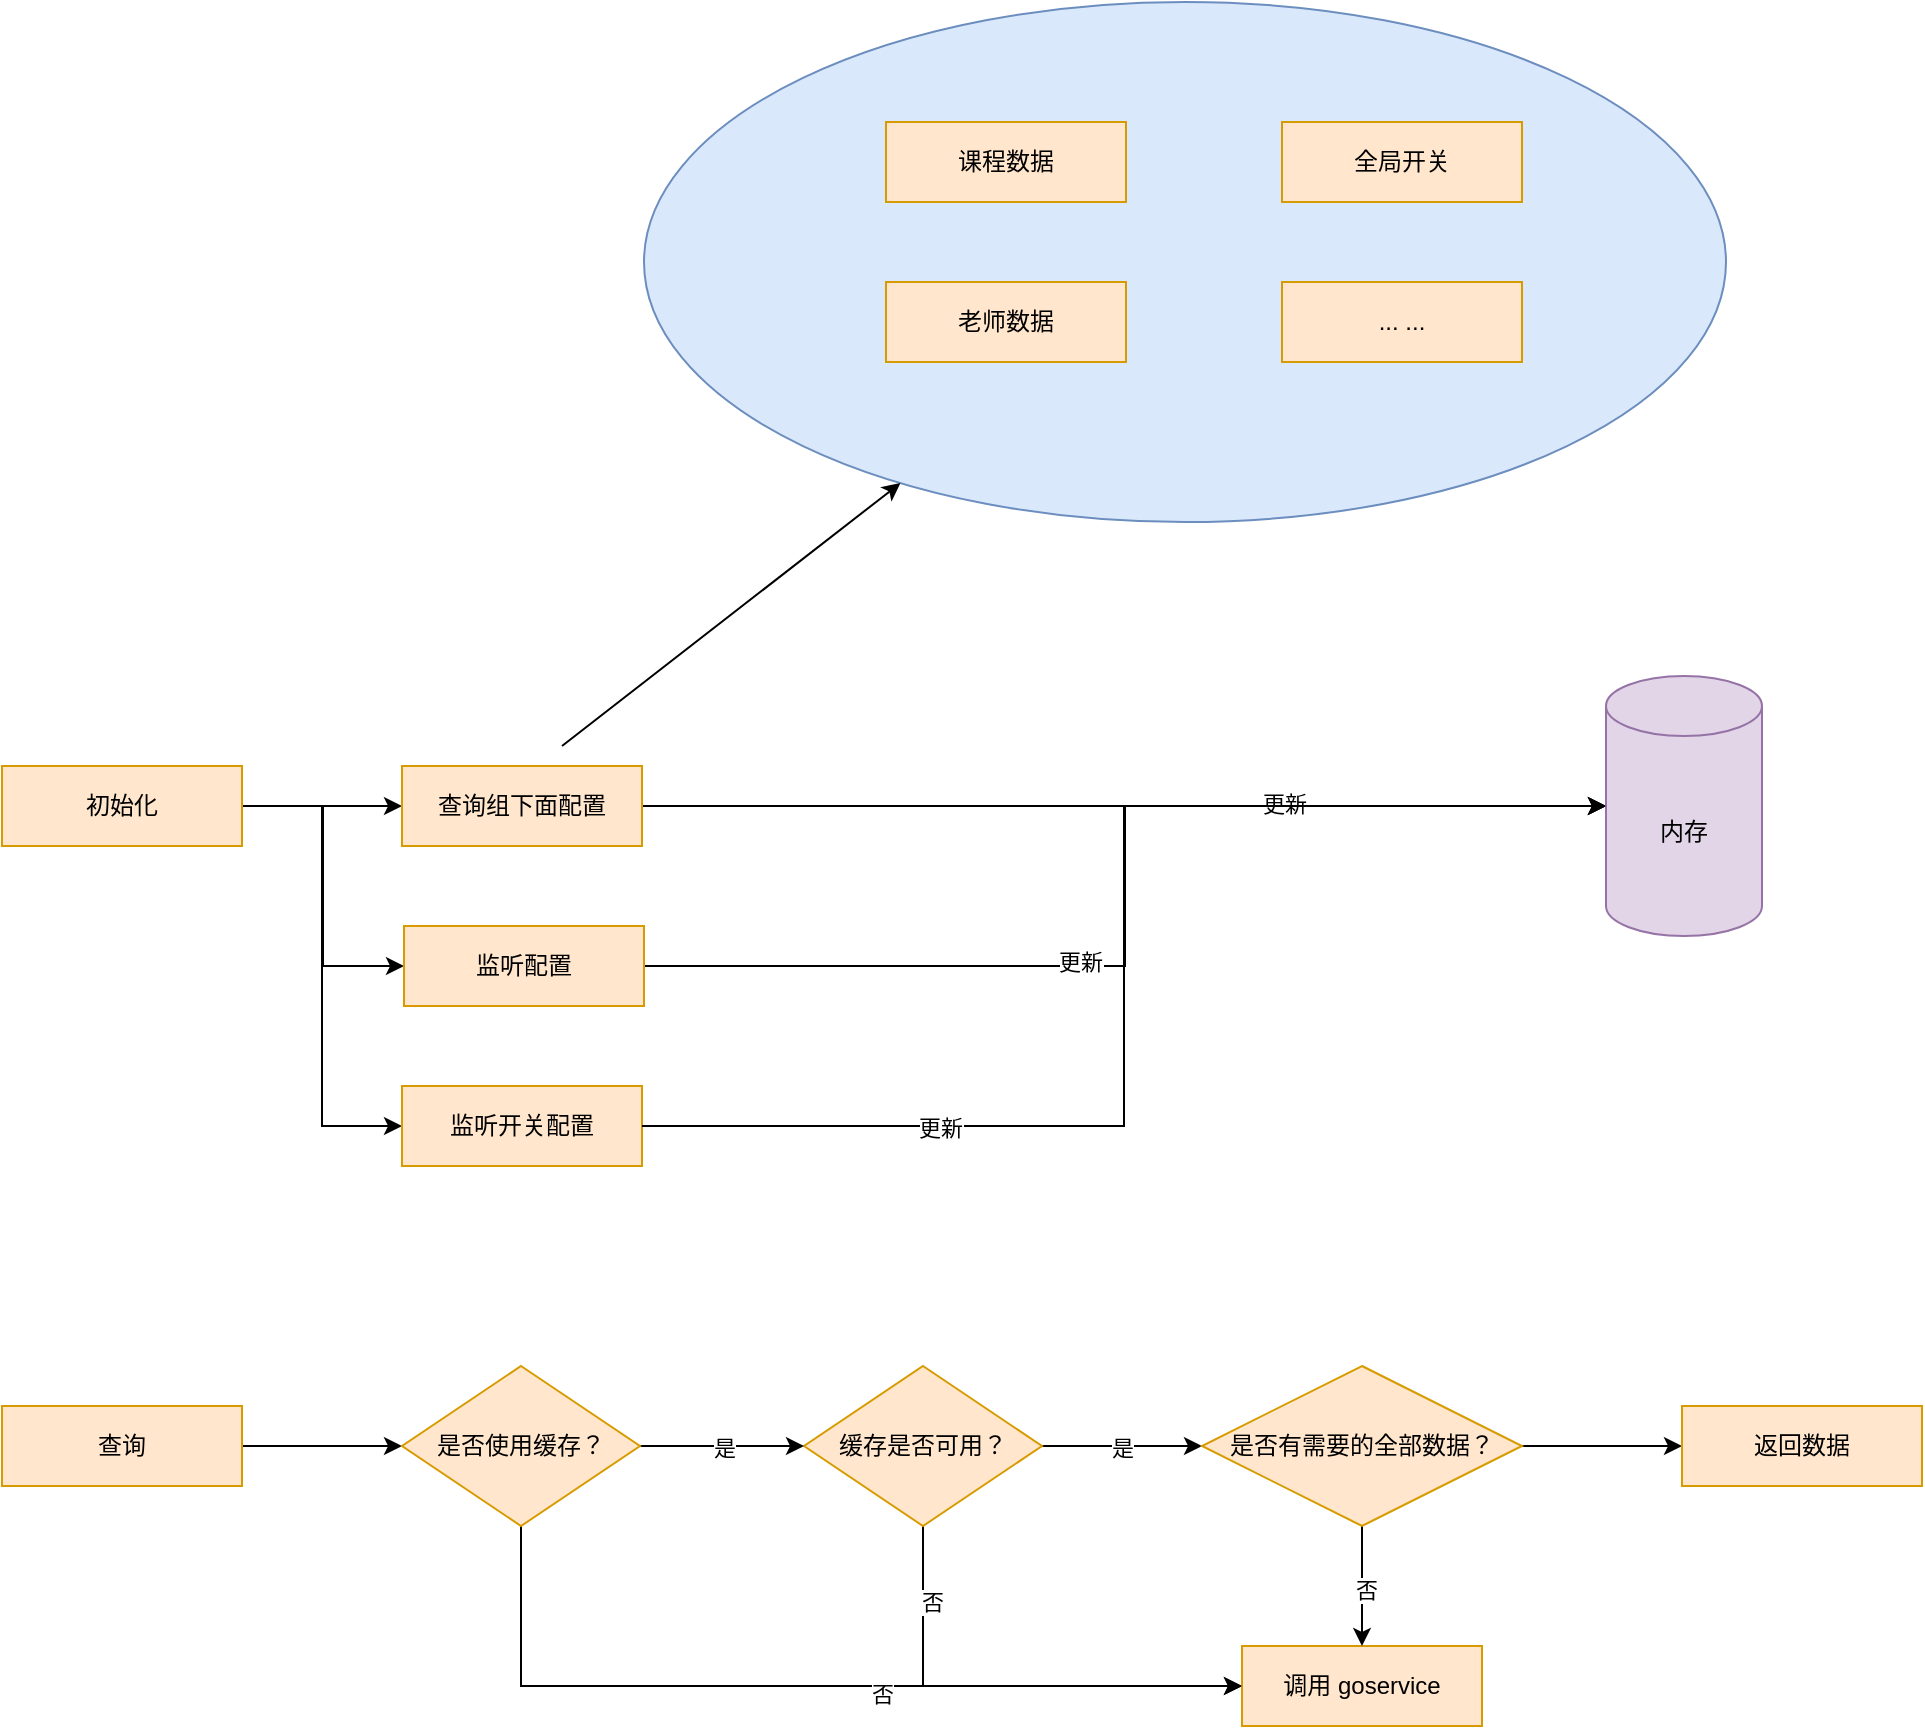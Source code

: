 <mxfile version="24.6.5" type="github">
  <diagram name="第 1 页" id="xVYTRwdiuQrqn9ASIhLq">
    <mxGraphModel dx="1313" dy="746" grid="1" gridSize="10" guides="1" tooltips="1" connect="1" arrows="1" fold="1" page="1" pageScale="1" pageWidth="1600" pageHeight="1200" math="0" shadow="0">
      <root>
        <mxCell id="0" />
        <mxCell id="1" parent="0" />
        <mxCell id="tHjF0LQ6cNOkUVxBTCU_-11" value="" style="ellipse;whiteSpace=wrap;html=1;fillColor=#dae8fc;strokeColor=#6c8ebf;" vertex="1" parent="1">
          <mxGeometry x="401" y="138" width="541" height="260" as="geometry" />
        </mxCell>
        <mxCell id="tHjF0LQ6cNOkUVxBTCU_-15" style="edgeStyle=orthogonalEdgeStyle;rounded=0;orthogonalLoop=1;jettySize=auto;html=1;exitX=1;exitY=0.5;exitDx=0;exitDy=0;" edge="1" parent="1" source="tHjF0LQ6cNOkUVxBTCU_-1" target="tHjF0LQ6cNOkUVxBTCU_-12">
          <mxGeometry relative="1" as="geometry" />
        </mxCell>
        <mxCell id="tHjF0LQ6cNOkUVxBTCU_-24" style="edgeStyle=orthogonalEdgeStyle;rounded=0;orthogonalLoop=1;jettySize=auto;html=1;exitX=1;exitY=0.5;exitDx=0;exitDy=0;entryX=0;entryY=0.5;entryDx=0;entryDy=0;" edge="1" parent="1" source="tHjF0LQ6cNOkUVxBTCU_-1" target="tHjF0LQ6cNOkUVxBTCU_-13">
          <mxGeometry relative="1" as="geometry" />
        </mxCell>
        <mxCell id="tHjF0LQ6cNOkUVxBTCU_-25" style="edgeStyle=orthogonalEdgeStyle;rounded=0;orthogonalLoop=1;jettySize=auto;html=1;exitX=1;exitY=0.5;exitDx=0;exitDy=0;entryX=0;entryY=0.5;entryDx=0;entryDy=0;" edge="1" parent="1" source="tHjF0LQ6cNOkUVxBTCU_-1" target="tHjF0LQ6cNOkUVxBTCU_-14">
          <mxGeometry relative="1" as="geometry" />
        </mxCell>
        <mxCell id="tHjF0LQ6cNOkUVxBTCU_-1" value="初始化" style="rounded=0;whiteSpace=wrap;html=1;fillColor=#ffe6cc;strokeColor=#d79b00;" vertex="1" parent="1">
          <mxGeometry x="80" y="520" width="120" height="40" as="geometry" />
        </mxCell>
        <mxCell id="tHjF0LQ6cNOkUVxBTCU_-6" value="课程数据" style="rounded=0;whiteSpace=wrap;html=1;fillColor=#ffe6cc;strokeColor=#d79b00;" vertex="1" parent="1">
          <mxGeometry x="522" y="198" width="120" height="40" as="geometry" />
        </mxCell>
        <mxCell id="tHjF0LQ6cNOkUVxBTCU_-7" value="老师数据" style="rounded=0;whiteSpace=wrap;html=1;fillColor=#ffe6cc;strokeColor=#d79b00;" vertex="1" parent="1">
          <mxGeometry x="522" y="278" width="120" height="40" as="geometry" />
        </mxCell>
        <mxCell id="tHjF0LQ6cNOkUVxBTCU_-9" value="... ..." style="rounded=0;whiteSpace=wrap;html=1;fillColor=#ffe6cc;strokeColor=#d79b00;" vertex="1" parent="1">
          <mxGeometry x="720" y="278" width="120" height="40" as="geometry" />
        </mxCell>
        <mxCell id="tHjF0LQ6cNOkUVxBTCU_-22" style="edgeStyle=orthogonalEdgeStyle;rounded=0;orthogonalLoop=1;jettySize=auto;html=1;exitX=1;exitY=0.5;exitDx=0;exitDy=0;" edge="1" parent="1" source="tHjF0LQ6cNOkUVxBTCU_-12" target="tHjF0LQ6cNOkUVxBTCU_-20">
          <mxGeometry relative="1" as="geometry" />
        </mxCell>
        <mxCell id="tHjF0LQ6cNOkUVxBTCU_-23" value="更新" style="edgeLabel;html=1;align=center;verticalAlign=middle;resizable=0;points=[];" vertex="1" connectable="0" parent="tHjF0LQ6cNOkUVxBTCU_-22">
          <mxGeometry x="0.332" y="1" relative="1" as="geometry">
            <mxPoint as="offset" />
          </mxGeometry>
        </mxCell>
        <mxCell id="tHjF0LQ6cNOkUVxBTCU_-12" value="查询组下面配置" style="rounded=0;whiteSpace=wrap;html=1;fillColor=#ffe6cc;strokeColor=#d79b00;" vertex="1" parent="1">
          <mxGeometry x="280" y="520" width="120" height="40" as="geometry" />
        </mxCell>
        <mxCell id="tHjF0LQ6cNOkUVxBTCU_-26" style="edgeStyle=orthogonalEdgeStyle;rounded=0;orthogonalLoop=1;jettySize=auto;html=1;exitX=1;exitY=0.5;exitDx=0;exitDy=0;" edge="1" parent="1" source="tHjF0LQ6cNOkUVxBTCU_-13" target="tHjF0LQ6cNOkUVxBTCU_-20">
          <mxGeometry relative="1" as="geometry" />
        </mxCell>
        <mxCell id="tHjF0LQ6cNOkUVxBTCU_-27" value="更新" style="edgeLabel;html=1;align=center;verticalAlign=middle;resizable=0;points=[];" vertex="1" connectable="0" parent="tHjF0LQ6cNOkUVxBTCU_-26">
          <mxGeometry x="-0.223" y="2" relative="1" as="geometry">
            <mxPoint as="offset" />
          </mxGeometry>
        </mxCell>
        <mxCell id="tHjF0LQ6cNOkUVxBTCU_-13" value="监听配置" style="rounded=0;whiteSpace=wrap;html=1;fillColor=#ffe6cc;strokeColor=#d79b00;" vertex="1" parent="1">
          <mxGeometry x="281" y="600" width="120" height="40" as="geometry" />
        </mxCell>
        <mxCell id="tHjF0LQ6cNOkUVxBTCU_-14" value="监听开关配置" style="rounded=0;whiteSpace=wrap;html=1;fillColor=#ffe6cc;strokeColor=#d79b00;" vertex="1" parent="1">
          <mxGeometry x="280" y="680" width="120" height="40" as="geometry" />
        </mxCell>
        <mxCell id="tHjF0LQ6cNOkUVxBTCU_-20" value="内存" style="shape=cylinder3;whiteSpace=wrap;html=1;boundedLbl=1;backgroundOutline=1;size=15;fillColor=#e1d5e7;strokeColor=#9673a6;" vertex="1" parent="1">
          <mxGeometry x="882" y="475" width="78" height="130" as="geometry" />
        </mxCell>
        <mxCell id="tHjF0LQ6cNOkUVxBTCU_-28" style="edgeStyle=orthogonalEdgeStyle;rounded=0;orthogonalLoop=1;jettySize=auto;html=1;exitX=1;exitY=0.5;exitDx=0;exitDy=0;entryX=0;entryY=0.5;entryDx=0;entryDy=0;entryPerimeter=0;" edge="1" parent="1" source="tHjF0LQ6cNOkUVxBTCU_-14" target="tHjF0LQ6cNOkUVxBTCU_-20">
          <mxGeometry relative="1" as="geometry" />
        </mxCell>
        <mxCell id="tHjF0LQ6cNOkUVxBTCU_-29" value="更新" style="edgeLabel;html=1;align=center;verticalAlign=middle;resizable=0;points=[];" vertex="1" connectable="0" parent="tHjF0LQ6cNOkUVxBTCU_-28">
          <mxGeometry x="-0.536" y="-1" relative="1" as="geometry">
            <mxPoint as="offset" />
          </mxGeometry>
        </mxCell>
        <mxCell id="tHjF0LQ6cNOkUVxBTCU_-30" value="全局开关" style="rounded=0;whiteSpace=wrap;html=1;fillColor=#ffe6cc;strokeColor=#d79b00;" vertex="1" parent="1">
          <mxGeometry x="720" y="198" width="120" height="40" as="geometry" />
        </mxCell>
        <mxCell id="tHjF0LQ6cNOkUVxBTCU_-44" style="edgeStyle=orthogonalEdgeStyle;rounded=0;orthogonalLoop=1;jettySize=auto;html=1;exitX=1;exitY=0.5;exitDx=0;exitDy=0;" edge="1" parent="1" source="tHjF0LQ6cNOkUVxBTCU_-31" target="tHjF0LQ6cNOkUVxBTCU_-42">
          <mxGeometry relative="1" as="geometry" />
        </mxCell>
        <mxCell id="tHjF0LQ6cNOkUVxBTCU_-31" value="查询" style="rounded=0;whiteSpace=wrap;html=1;fillColor=#ffe6cc;strokeColor=#d79b00;" vertex="1" parent="1">
          <mxGeometry x="80" y="840" width="120" height="40" as="geometry" />
        </mxCell>
        <mxCell id="tHjF0LQ6cNOkUVxBTCU_-32" value="" style="endArrow=classic;html=1;rounded=0;" edge="1" parent="1" target="tHjF0LQ6cNOkUVxBTCU_-11">
          <mxGeometry width="50" height="50" relative="1" as="geometry">
            <mxPoint x="360" y="510" as="sourcePoint" />
            <mxPoint x="430" y="410" as="targetPoint" />
          </mxGeometry>
        </mxCell>
        <mxCell id="tHjF0LQ6cNOkUVxBTCU_-40" style="edgeStyle=orthogonalEdgeStyle;rounded=0;orthogonalLoop=1;jettySize=auto;html=1;exitX=1;exitY=0.5;exitDx=0;exitDy=0;entryX=0;entryY=0.5;entryDx=0;entryDy=0;" edge="1" parent="1" source="tHjF0LQ6cNOkUVxBTCU_-33" target="tHjF0LQ6cNOkUVxBTCU_-39">
          <mxGeometry relative="1" as="geometry" />
        </mxCell>
        <mxCell id="tHjF0LQ6cNOkUVxBTCU_-41" value="是" style="edgeLabel;html=1;align=center;verticalAlign=middle;resizable=0;points=[];" vertex="1" connectable="0" parent="tHjF0LQ6cNOkUVxBTCU_-40">
          <mxGeometry y="-1" relative="1" as="geometry">
            <mxPoint as="offset" />
          </mxGeometry>
        </mxCell>
        <mxCell id="tHjF0LQ6cNOkUVxBTCU_-54" style="edgeStyle=orthogonalEdgeStyle;rounded=0;orthogonalLoop=1;jettySize=auto;html=1;exitX=0.5;exitY=1;exitDx=0;exitDy=0;entryX=0;entryY=0.5;entryDx=0;entryDy=0;" edge="1" parent="1" source="tHjF0LQ6cNOkUVxBTCU_-33" target="tHjF0LQ6cNOkUVxBTCU_-36">
          <mxGeometry relative="1" as="geometry" />
        </mxCell>
        <mxCell id="tHjF0LQ6cNOkUVxBTCU_-55" value="否" style="edgeLabel;html=1;align=center;verticalAlign=middle;resizable=0;points=[];" vertex="1" connectable="0" parent="tHjF0LQ6cNOkUVxBTCU_-54">
          <mxGeometry x="-0.683" y="4" relative="1" as="geometry">
            <mxPoint as="offset" />
          </mxGeometry>
        </mxCell>
        <mxCell id="tHjF0LQ6cNOkUVxBTCU_-33" value="缓存是否可用？" style="rhombus;whiteSpace=wrap;html=1;fillColor=#ffe6cc;strokeColor=#d79b00;" vertex="1" parent="1">
          <mxGeometry x="481" y="820" width="119" height="80" as="geometry" />
        </mxCell>
        <mxCell id="tHjF0LQ6cNOkUVxBTCU_-36" value="调用 goservice" style="rounded=0;whiteSpace=wrap;html=1;fillColor=#ffe6cc;strokeColor=#d79b00;" vertex="1" parent="1">
          <mxGeometry x="700" y="960" width="120" height="40" as="geometry" />
        </mxCell>
        <mxCell id="tHjF0LQ6cNOkUVxBTCU_-49" style="edgeStyle=orthogonalEdgeStyle;rounded=0;orthogonalLoop=1;jettySize=auto;html=1;exitX=1;exitY=0.5;exitDx=0;exitDy=0;" edge="1" parent="1" source="tHjF0LQ6cNOkUVxBTCU_-39" target="tHjF0LQ6cNOkUVxBTCU_-48">
          <mxGeometry relative="1" as="geometry" />
        </mxCell>
        <mxCell id="tHjF0LQ6cNOkUVxBTCU_-50" style="edgeStyle=orthogonalEdgeStyle;rounded=0;orthogonalLoop=1;jettySize=auto;html=1;exitX=0.5;exitY=1;exitDx=0;exitDy=0;entryX=0.5;entryY=0;entryDx=0;entryDy=0;" edge="1" parent="1" source="tHjF0LQ6cNOkUVxBTCU_-39" target="tHjF0LQ6cNOkUVxBTCU_-36">
          <mxGeometry relative="1" as="geometry" />
        </mxCell>
        <mxCell id="tHjF0LQ6cNOkUVxBTCU_-51" value="否" style="edgeLabel;html=1;align=center;verticalAlign=middle;resizable=0;points=[];" vertex="1" connectable="0" parent="tHjF0LQ6cNOkUVxBTCU_-50">
          <mxGeometry x="0.067" y="2" relative="1" as="geometry">
            <mxPoint as="offset" />
          </mxGeometry>
        </mxCell>
        <mxCell id="tHjF0LQ6cNOkUVxBTCU_-39" value="是否有需要的全部数据？" style="rhombus;whiteSpace=wrap;html=1;fillColor=#ffe6cc;strokeColor=#d79b00;" vertex="1" parent="1">
          <mxGeometry x="680" y="820" width="160" height="80" as="geometry" />
        </mxCell>
        <mxCell id="tHjF0LQ6cNOkUVxBTCU_-46" style="edgeStyle=orthogonalEdgeStyle;rounded=0;orthogonalLoop=1;jettySize=auto;html=1;exitX=1;exitY=0.5;exitDx=0;exitDy=0;" edge="1" parent="1" source="tHjF0LQ6cNOkUVxBTCU_-42" target="tHjF0LQ6cNOkUVxBTCU_-33">
          <mxGeometry relative="1" as="geometry" />
        </mxCell>
        <mxCell id="tHjF0LQ6cNOkUVxBTCU_-47" value="是" style="edgeLabel;html=1;align=center;verticalAlign=middle;resizable=0;points=[];" vertex="1" connectable="0" parent="tHjF0LQ6cNOkUVxBTCU_-46">
          <mxGeometry x="0.024" y="-1" relative="1" as="geometry">
            <mxPoint as="offset" />
          </mxGeometry>
        </mxCell>
        <mxCell id="tHjF0LQ6cNOkUVxBTCU_-52" style="edgeStyle=orthogonalEdgeStyle;rounded=0;orthogonalLoop=1;jettySize=auto;html=1;exitX=0.5;exitY=1;exitDx=0;exitDy=0;entryX=0;entryY=0.5;entryDx=0;entryDy=0;" edge="1" parent="1" source="tHjF0LQ6cNOkUVxBTCU_-42" target="tHjF0LQ6cNOkUVxBTCU_-36">
          <mxGeometry relative="1" as="geometry" />
        </mxCell>
        <mxCell id="tHjF0LQ6cNOkUVxBTCU_-53" value="否" style="edgeLabel;html=1;align=center;verticalAlign=middle;resizable=0;points=[];" vertex="1" connectable="0" parent="tHjF0LQ6cNOkUVxBTCU_-52">
          <mxGeometry x="0.178" y="-4" relative="1" as="geometry">
            <mxPoint x="1" as="offset" />
          </mxGeometry>
        </mxCell>
        <mxCell id="tHjF0LQ6cNOkUVxBTCU_-42" value="是否使用缓存？" style="rhombus;whiteSpace=wrap;html=1;fillColor=#ffe6cc;strokeColor=#d79b00;" vertex="1" parent="1">
          <mxGeometry x="280" y="820" width="119" height="80" as="geometry" />
        </mxCell>
        <mxCell id="tHjF0LQ6cNOkUVxBTCU_-48" value="返回数据" style="rounded=0;whiteSpace=wrap;html=1;fillColor=#ffe6cc;strokeColor=#d79b00;" vertex="1" parent="1">
          <mxGeometry x="920" y="840" width="120" height="40" as="geometry" />
        </mxCell>
      </root>
    </mxGraphModel>
  </diagram>
</mxfile>
